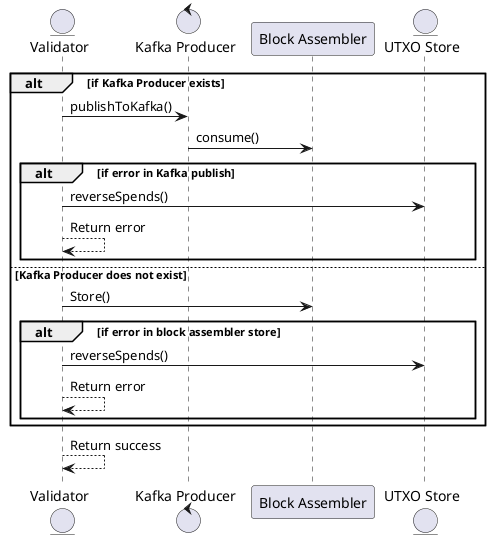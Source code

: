 @startuml
entity Validator
control "Kafka Producer" as Kafka
participant "Block Assembler" as BlockAssembler
entity "UTXO Store" as UTXOStore

alt if Kafka Producer exists
    Validator -> Kafka: publishToKafka()
    Kafka -> BlockAssembler: consume()
    alt if error in Kafka publish
        Validator -> UTXOStore: reverseSpends()
        Validator --> Validator: Return error
    end
else Kafka Producer does not exist
    Validator -> BlockAssembler: Store()
    alt if error in block assembler store
        Validator -> UTXOStore: reverseSpends()
        Validator --> Validator: Return error
    end
end

Validator --> Validator: Return success
@enduml
